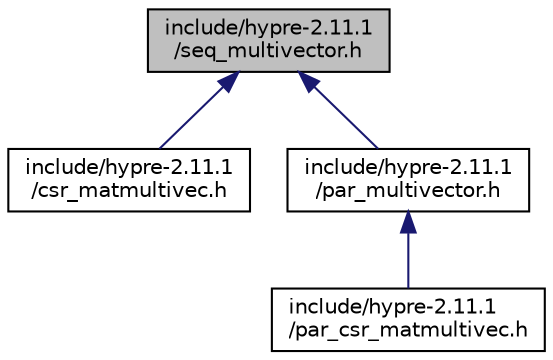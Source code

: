 digraph "include/hypre-2.11.1/seq_multivector.h"
{
 // LATEX_PDF_SIZE
  edge [fontname="Helvetica",fontsize="10",labelfontname="Helvetica",labelfontsize="10"];
  node [fontname="Helvetica",fontsize="10",shape=record];
  Node1 [label="include/hypre-2.11.1\l/seq_multivector.h",height=0.2,width=0.4,color="black", fillcolor="grey75", style="filled", fontcolor="black",tooltip=" "];
  Node1 -> Node2 [dir="back",color="midnightblue",fontsize="10",style="solid",fontname="Helvetica"];
  Node2 [label="include/hypre-2.11.1\l/csr_matmultivec.h",height=0.2,width=0.4,color="black", fillcolor="white", style="filled",URL="$csr__matmultivec_8h.html",tooltip=" "];
  Node1 -> Node3 [dir="back",color="midnightblue",fontsize="10",style="solid",fontname="Helvetica"];
  Node3 [label="include/hypre-2.11.1\l/par_multivector.h",height=0.2,width=0.4,color="black", fillcolor="white", style="filled",URL="$par__multivector_8h.html",tooltip=" "];
  Node3 -> Node4 [dir="back",color="midnightblue",fontsize="10",style="solid",fontname="Helvetica"];
  Node4 [label="include/hypre-2.11.1\l/par_csr_matmultivec.h",height=0.2,width=0.4,color="black", fillcolor="white", style="filled",URL="$par__csr__matmultivec_8h.html",tooltip=" "];
}
